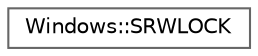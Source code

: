 digraph "Graphical Class Hierarchy"
{
 // INTERACTIVE_SVG=YES
 // LATEX_PDF_SIZE
  bgcolor="transparent";
  edge [fontname=Helvetica,fontsize=10,labelfontname=Helvetica,labelfontsize=10];
  node [fontname=Helvetica,fontsize=10,shape=box,height=0.2,width=0.4];
  rankdir="LR";
  Node0 [id="Node000000",label="Windows::SRWLOCK",height=0.2,width=0.4,color="grey40", fillcolor="white", style="filled",URL="$d0/d9c/structWindows_1_1SRWLOCK.html",tooltip=" "];
}
